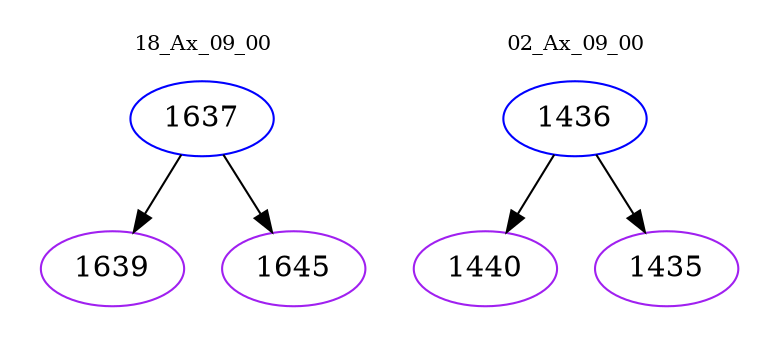 digraph{
subgraph cluster_0 {
color = white
label = "18_Ax_09_00";
fontsize=10;
T0_1637 [label="1637", color="blue"]
T0_1637 -> T0_1639 [color="black"]
T0_1639 [label="1639", color="purple"]
T0_1637 -> T0_1645 [color="black"]
T0_1645 [label="1645", color="purple"]
}
subgraph cluster_1 {
color = white
label = "02_Ax_09_00";
fontsize=10;
T1_1436 [label="1436", color="blue"]
T1_1436 -> T1_1440 [color="black"]
T1_1440 [label="1440", color="purple"]
T1_1436 -> T1_1435 [color="black"]
T1_1435 [label="1435", color="purple"]
}
}

